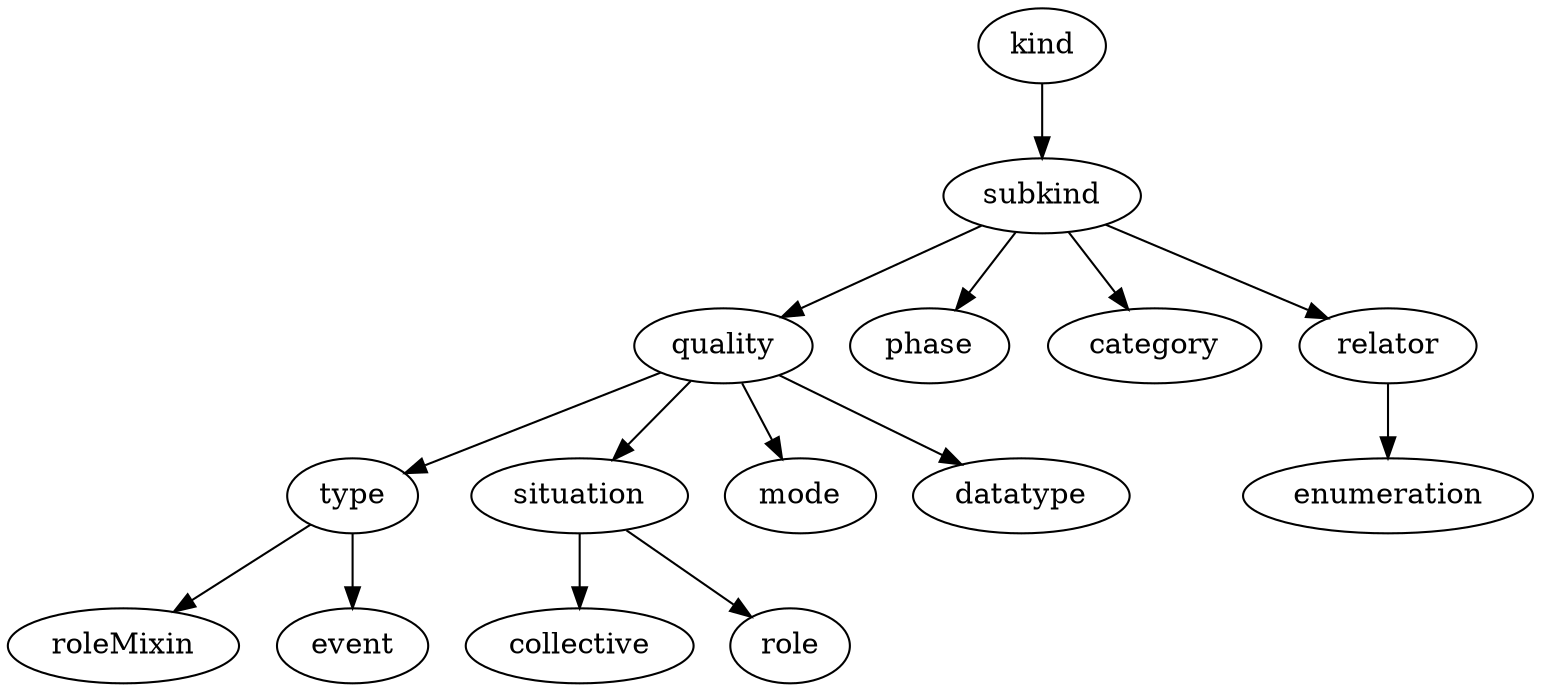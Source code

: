 strict digraph  {
kind;
subkind;
quality;
phase;
category;
relator;
type;
situation;
mode;
datatype;
roleMixin;
event;
collective;
role;
enumeration;
kind -> subkind;
subkind -> quality;
subkind -> phase;
subkind -> category;
subkind -> relator;
quality -> type;
quality -> situation;
quality -> mode;
quality -> datatype;
relator -> enumeration;
type -> roleMixin;
type -> event;
situation -> collective;
situation -> role;
}
